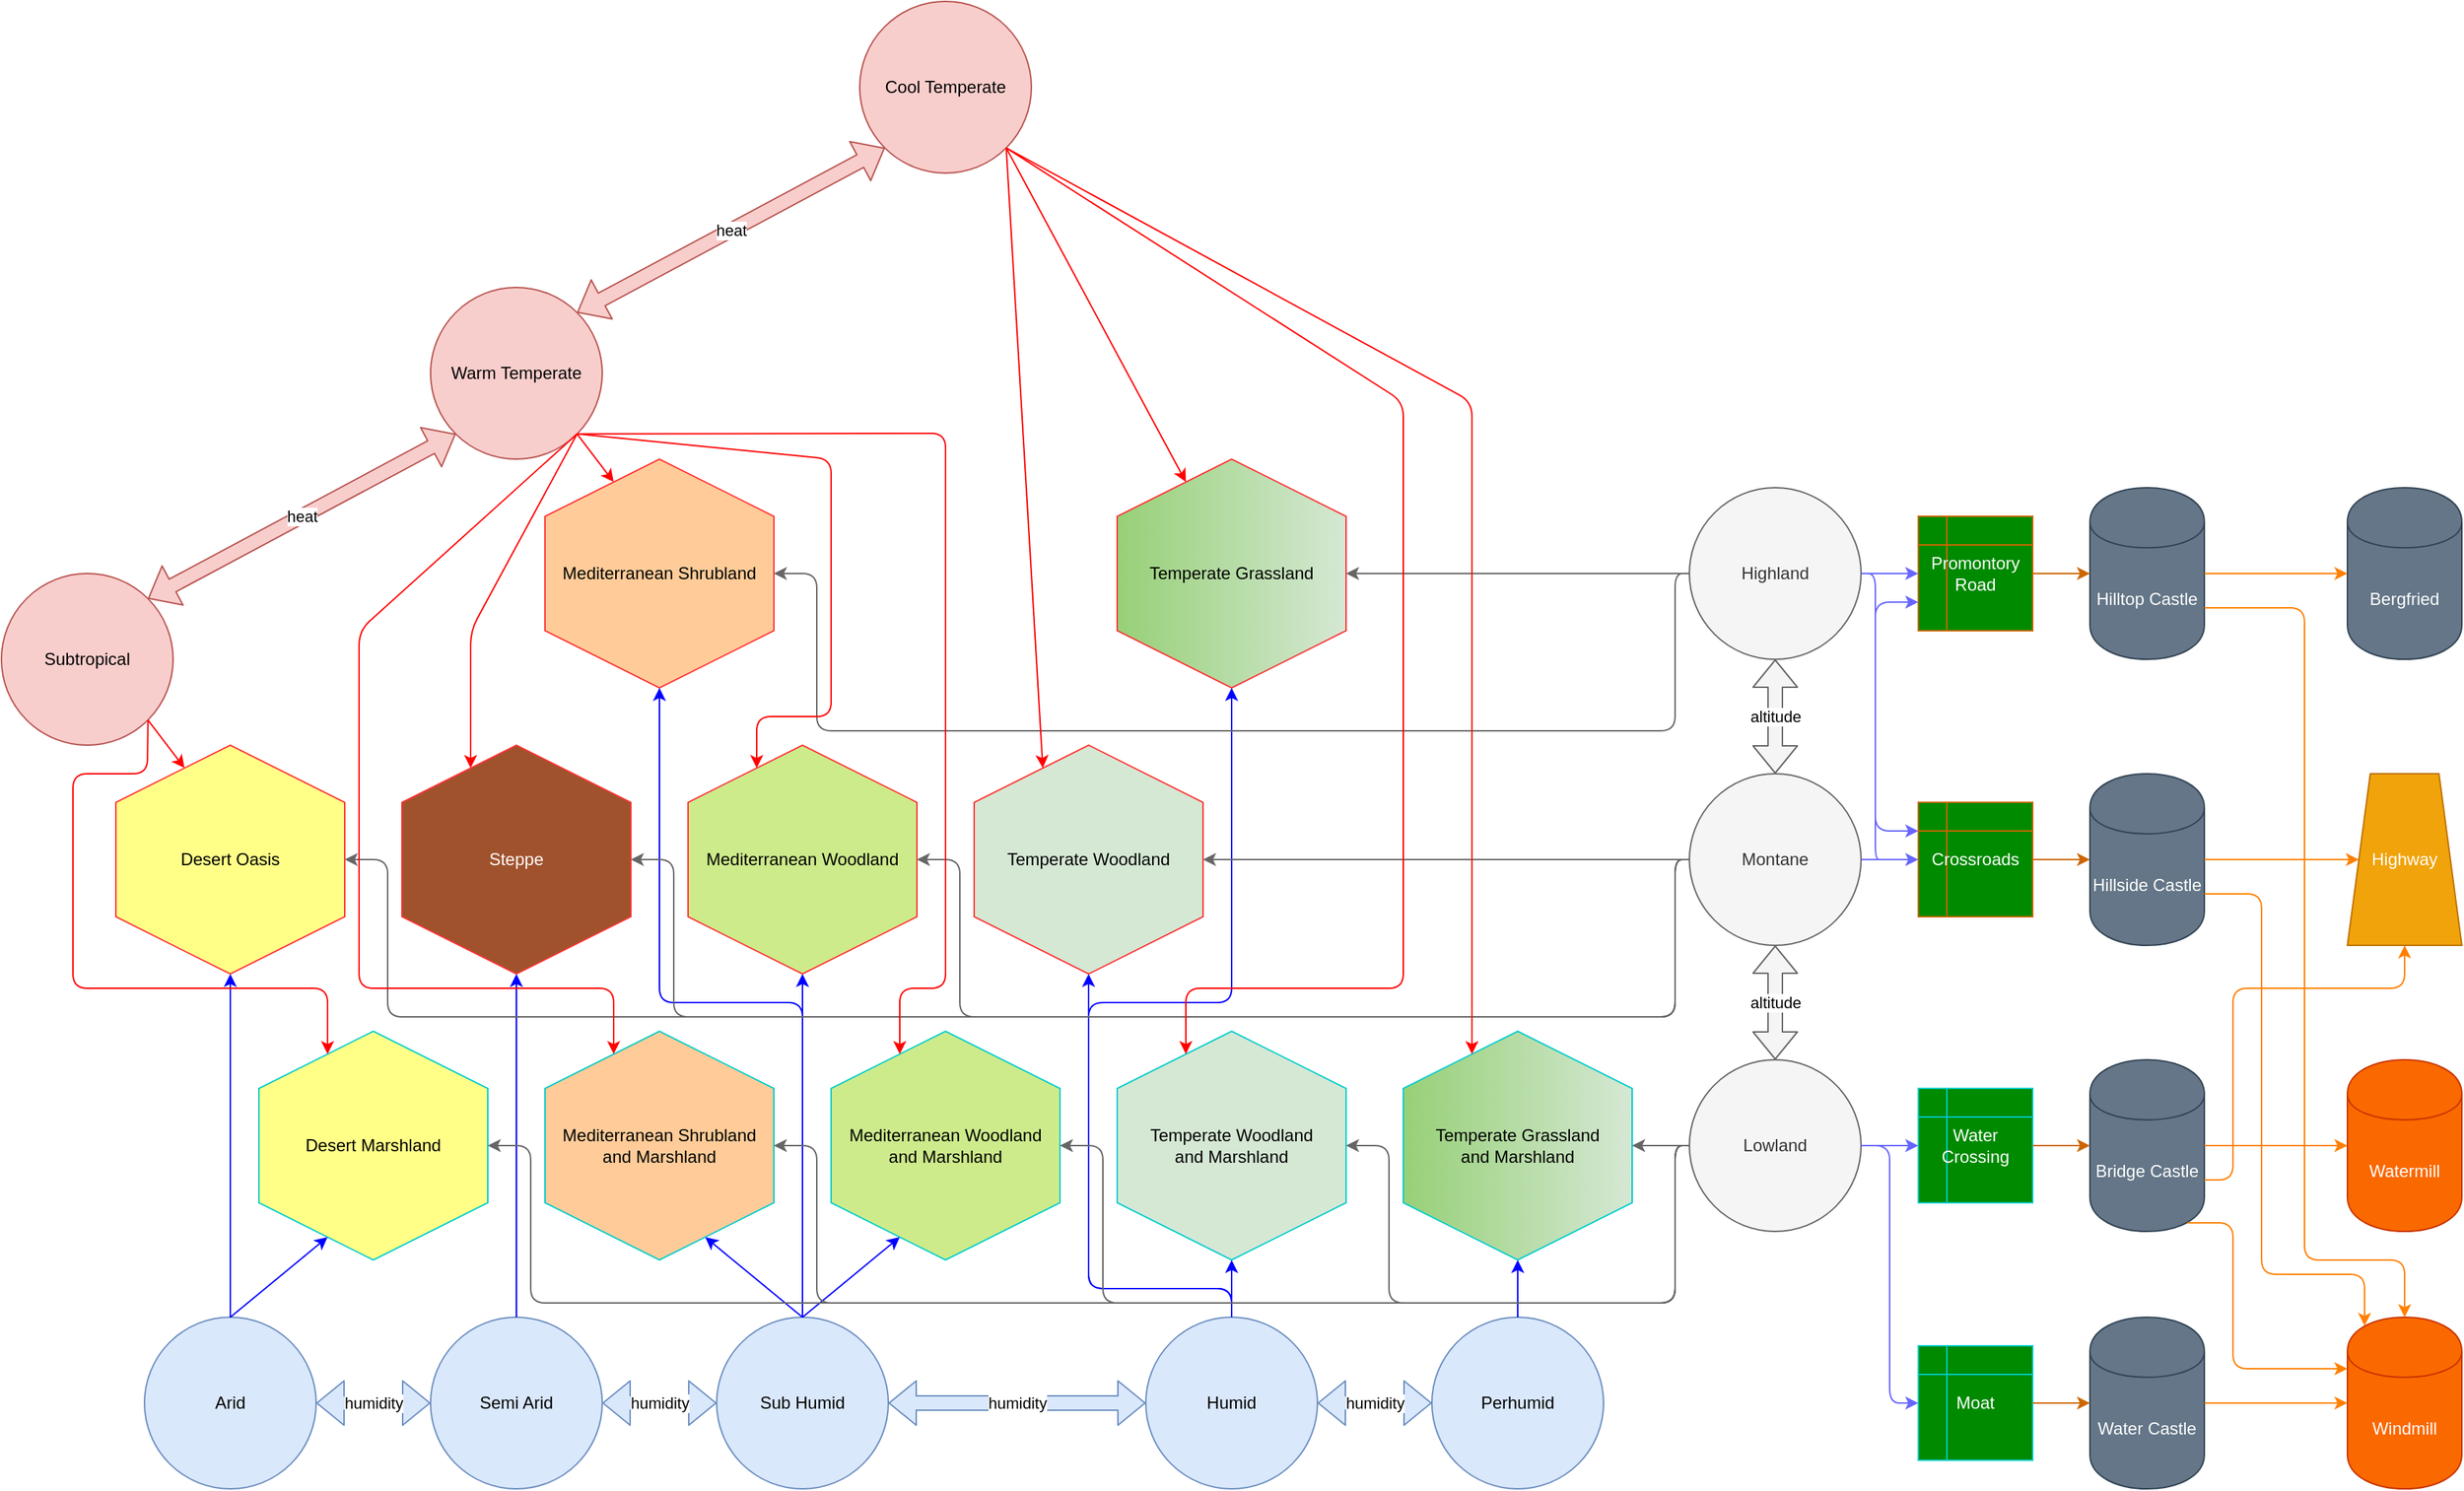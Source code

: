 <mxfile version="12.4.2" type="device" pages="1"><diagram id="oUC5sVRlhHt67cUjNg0d" name="Page-1"><mxGraphModel dx="1422" dy="2015" grid="1" gridSize="10" guides="1" tooltips="1" connect="1" arrows="1" fold="1" page="1" pageScale="1" pageWidth="827" pageHeight="1169" math="0" shadow="0"><root><mxCell id="0"/><mxCell id="1" parent="0"/><mxCell id="2W-5pUg-Yu1-wBNo5oBr-2" value="Mediterranean Shrubland" style="shape=hexagon;perimeter=hexagonPerimeter2;whiteSpace=wrap;html=1;direction=south;fillColor=#ffcc99;strokeColor=#FF3333;" vertex="1" parent="1"><mxGeometry x="440" y="160" width="160" height="160" as="geometry"/></mxCell><mxCell id="2W-5pUg-Yu1-wBNo5oBr-4" value="Temperate Grassland" style="shape=hexagon;perimeter=hexagonPerimeter2;whiteSpace=wrap;html=1;direction=south;gradientColor=#97d077;fillColor=#d5e8d4;strokeColor=#FF3333;" vertex="1" parent="1"><mxGeometry x="840" y="160" width="160" height="160" as="geometry"/></mxCell><mxCell id="2W-5pUg-Yu1-wBNo5oBr-6" value="Desert Oasis" style="shape=hexagon;perimeter=hexagonPerimeter2;whiteSpace=wrap;html=1;direction=south;fillColor=#ffff88;strokeColor=#FF3333;" vertex="1" parent="1"><mxGeometry x="140" y="360" width="160" height="160" as="geometry"/></mxCell><mxCell id="2W-5pUg-Yu1-wBNo5oBr-7" value="Steppe" style="shape=hexagon;perimeter=hexagonPerimeter2;whiteSpace=wrap;html=1;direction=south;fillColor=#a0522d;strokeColor=#FF3333;fontColor=#ffffff;" vertex="1" parent="1"><mxGeometry x="340" y="360" width="160" height="160" as="geometry"/></mxCell><mxCell id="2W-5pUg-Yu1-wBNo5oBr-8" value="Mediterranean Woodland" style="shape=hexagon;perimeter=hexagonPerimeter2;whiteSpace=wrap;html=1;direction=south;fillColor=#cdeb8b;strokeColor=#FF3333;" vertex="1" parent="1"><mxGeometry x="540" y="360" width="160" height="160" as="geometry"/></mxCell><mxCell id="2W-5pUg-Yu1-wBNo5oBr-10" value="Temperate Woodland" style="shape=hexagon;perimeter=hexagonPerimeter2;whiteSpace=wrap;html=1;direction=south;fillColor=#d5e8d4;strokeColor=#FF3333;" vertex="1" parent="1"><mxGeometry x="740" y="360" width="160" height="160" as="geometry"/></mxCell><mxCell id="2W-5pUg-Yu1-wBNo5oBr-13" value="Desert Marshland" style="shape=hexagon;perimeter=hexagonPerimeter2;whiteSpace=wrap;html=1;direction=south;fillColor=#ffff88;strokeColor=#00CCCC;" vertex="1" parent="1"><mxGeometry x="240" y="560" width="160" height="160" as="geometry"/></mxCell><mxCell id="2W-5pUg-Yu1-wBNo5oBr-15" value="Mediterranean Shrubland&lt;br&gt;and Marshland" style="shape=hexagon;perimeter=hexagonPerimeter2;whiteSpace=wrap;html=1;direction=south;fillColor=#ffcc99;strokeColor=#00CCCC;" vertex="1" parent="1"><mxGeometry x="440" y="560" width="160" height="160" as="geometry"/></mxCell><mxCell id="2W-5pUg-Yu1-wBNo5oBr-16" value="Temperate Grassland&lt;br&gt;and Marshland" style="shape=hexagon;perimeter=hexagonPerimeter2;whiteSpace=wrap;html=1;direction=south;fillColor=#d5e8d4;strokeColor=#00CCCC;gradientColor=#97d077;" vertex="1" parent="1"><mxGeometry x="1040" y="560" width="160" height="160" as="geometry"/></mxCell><mxCell id="2W-5pUg-Yu1-wBNo5oBr-23" value="Mediterranean Woodland&lt;br&gt;and Marshland" style="shape=hexagon;perimeter=hexagonPerimeter2;whiteSpace=wrap;html=1;direction=south;fillColor=#cdeb8b;strokeColor=#00CCCC;" vertex="1" parent="1"><mxGeometry x="640" y="560" width="160" height="160" as="geometry"/></mxCell><mxCell id="2W-5pUg-Yu1-wBNo5oBr-28" value="Temperate Woodland&lt;br&gt;and Marshland" style="shape=hexagon;perimeter=hexagonPerimeter2;whiteSpace=wrap;html=1;direction=south;fillColor=#d5e8d4;strokeColor=#00CCCC;" vertex="1" parent="1"><mxGeometry x="840" y="560" width="160" height="160" as="geometry"/></mxCell><mxCell id="2W-5pUg-Yu1-wBNo5oBr-34" value="Arid" style="ellipse;whiteSpace=wrap;html=1;aspect=fixed;strokeColor=#6c8ebf;fillColor=#dae8fc;" vertex="1" parent="1"><mxGeometry x="160" y="760" width="120" height="120" as="geometry"/></mxCell><mxCell id="2W-5pUg-Yu1-wBNo5oBr-37" value="humidity" style="shape=flexArrow;endArrow=classic;startArrow=classic;html=1;fillColor=#dae8fc;strokeColor=#6c8ebf;entryX=0;entryY=0.5;entryDx=0;entryDy=0;exitX=1;exitY=0.5;exitDx=0;exitDy=0;" edge="1" parent="1" source="2W-5pUg-Yu1-wBNo5oBr-34" target="2W-5pUg-Yu1-wBNo5oBr-44"><mxGeometry width="50" height="50" relative="1" as="geometry"><mxPoint x="200" y="820" as="sourcePoint"/><mxPoint x="340" y="820" as="targetPoint"/></mxGeometry></mxCell><mxCell id="2W-5pUg-Yu1-wBNo5oBr-39" value="Humid" style="ellipse;whiteSpace=wrap;html=1;aspect=fixed;strokeColor=#6c8ebf;fillColor=#dae8fc;" vertex="1" parent="1"><mxGeometry x="860" y="760" width="120" height="120" as="geometry"/></mxCell><mxCell id="2W-5pUg-Yu1-wBNo5oBr-43" value="Sub Humid" style="ellipse;whiteSpace=wrap;html=1;aspect=fixed;strokeColor=#6c8ebf;fillColor=#dae8fc;" vertex="1" parent="1"><mxGeometry x="560" y="760" width="120" height="120" as="geometry"/></mxCell><mxCell id="2W-5pUg-Yu1-wBNo5oBr-44" value="Semi Arid" style="ellipse;whiteSpace=wrap;html=1;aspect=fixed;strokeColor=#6c8ebf;fillColor=#dae8fc;" vertex="1" parent="1"><mxGeometry x="360" y="760" width="120" height="120" as="geometry"/></mxCell><mxCell id="2W-5pUg-Yu1-wBNo5oBr-45" value="humidity" style="shape=flexArrow;endArrow=classic;startArrow=classic;html=1;fillColor=#dae8fc;strokeColor=#6c8ebf;entryX=0;entryY=0.5;entryDx=0;entryDy=0;exitX=1;exitY=0.5;exitDx=0;exitDy=0;" edge="1" parent="1" source="2W-5pUg-Yu1-wBNo5oBr-44" target="2W-5pUg-Yu1-wBNo5oBr-43"><mxGeometry width="50" height="50" relative="1" as="geometry"><mxPoint x="590" y="950" as="sourcePoint"/><mxPoint x="730" y="950" as="targetPoint"/></mxGeometry></mxCell><mxCell id="2W-5pUg-Yu1-wBNo5oBr-46" value="humidity" style="shape=flexArrow;endArrow=classic;startArrow=classic;html=1;fillColor=#dae8fc;strokeColor=#6c8ebf;exitX=1;exitY=0.5;exitDx=0;exitDy=0;entryX=0;entryY=0.5;entryDx=0;entryDy=0;" edge="1" parent="1" source="2W-5pUg-Yu1-wBNo5oBr-43" target="2W-5pUg-Yu1-wBNo5oBr-39"><mxGeometry width="50" height="50" relative="1" as="geometry"><mxPoint x="920" y="970" as="sourcePoint"/><mxPoint x="1060" y="970" as="targetPoint"/></mxGeometry></mxCell><mxCell id="2W-5pUg-Yu1-wBNo5oBr-47" value="humidity" style="shape=flexArrow;endArrow=classic;startArrow=classic;html=1;fillColor=#dae8fc;strokeColor=#6c8ebf;entryX=0;entryY=0.5;entryDx=0;entryDy=0;" edge="1" parent="1" source="2W-5pUg-Yu1-wBNo5oBr-39" target="2W-5pUg-Yu1-wBNo5oBr-48"><mxGeometry width="50" height="50" relative="1" as="geometry"><mxPoint x="730" y="970" as="sourcePoint"/><mxPoint x="870" y="970" as="targetPoint"/></mxGeometry></mxCell><mxCell id="2W-5pUg-Yu1-wBNo5oBr-48" value="Perhumid" style="ellipse;whiteSpace=wrap;html=1;aspect=fixed;strokeColor=#6c8ebf;fillColor=#dae8fc;" vertex="1" parent="1"><mxGeometry x="1060" y="760" width="120" height="120" as="geometry"/></mxCell><mxCell id="2W-5pUg-Yu1-wBNo5oBr-49" value="heat" style="shape=flexArrow;endArrow=classic;startArrow=classic;html=1;fillColor=#f8cecc;strokeColor=#b85450;entryX=0;entryY=1;entryDx=0;entryDy=0;exitX=1;exitY=0;exitDx=0;exitDy=0;" edge="1" parent="1" source="2W-5pUg-Yu1-wBNo5oBr-50" target="2W-5pUg-Yu1-wBNo5oBr-56"><mxGeometry width="50" height="50" relative="1" as="geometry"><mxPoint x="-120" y="170" as="sourcePoint"/><mxPoint x="40" as="targetPoint"/></mxGeometry></mxCell><mxCell id="2W-5pUg-Yu1-wBNo5oBr-50" value="Subtropical" style="ellipse;whiteSpace=wrap;html=1;aspect=fixed;strokeColor=#b85450;fillColor=#f8cecc;" vertex="1" parent="1"><mxGeometry x="60" y="240" width="120" height="120" as="geometry"/></mxCell><mxCell id="2W-5pUg-Yu1-wBNo5oBr-51" value="Lowland" style="ellipse;whiteSpace=wrap;html=1;aspect=fixed;strokeColor=#666666;fillColor=#f5f5f5;fontColor=#333333;" vertex="1" parent="1"><mxGeometry x="1240" y="580" width="120" height="120" as="geometry"/></mxCell><mxCell id="2W-5pUg-Yu1-wBNo5oBr-52" value="Montane" style="ellipse;whiteSpace=wrap;html=1;aspect=fixed;strokeColor=#666666;fillColor=#f5f5f5;fontColor=#333333;" vertex="1" parent="1"><mxGeometry x="1240" y="380" width="120" height="120" as="geometry"/></mxCell><mxCell id="2W-5pUg-Yu1-wBNo5oBr-53" value="altitude" style="shape=flexArrow;endArrow=classic;startArrow=classic;html=1;exitX=0.5;exitY=0;exitDx=0;exitDy=0;fillColor=#f5f5f5;strokeColor=#666666;entryX=0.5;entryY=1;entryDx=0;entryDy=0;" edge="1" source="2W-5pUg-Yu1-wBNo5oBr-51" target="2W-5pUg-Yu1-wBNo5oBr-52" parent="1"><mxGeometry width="50" height="50" relative="1" as="geometry"><mxPoint x="-221" y="940" as="sourcePoint"/><mxPoint x="1199" y="550" as="targetPoint"/></mxGeometry></mxCell><mxCell id="2W-5pUg-Yu1-wBNo5oBr-54" value="altitude" style="shape=flexArrow;endArrow=classic;startArrow=classic;html=1;exitX=0.5;exitY=0;exitDx=0;exitDy=0;fillColor=#f5f5f5;strokeColor=#666666;entryX=0.5;entryY=1;entryDx=0;entryDy=0;" edge="1" source="2W-5pUg-Yu1-wBNo5oBr-52" target="2W-5pUg-Yu1-wBNo5oBr-55" parent="1"><mxGeometry width="50" height="50" relative="1" as="geometry"><mxPoint x="980" y="320" as="sourcePoint"/><mxPoint x="980" y="260" as="targetPoint"/></mxGeometry></mxCell><mxCell id="2W-5pUg-Yu1-wBNo5oBr-55" value="Highland" style="ellipse;whiteSpace=wrap;html=1;aspect=fixed;strokeColor=#666666;fillColor=#f5f5f5;fontColor=#333333;" vertex="1" parent="1"><mxGeometry x="1240" y="180" width="120" height="120" as="geometry"/></mxCell><mxCell id="2W-5pUg-Yu1-wBNo5oBr-56" value="Warm Temperate" style="ellipse;whiteSpace=wrap;html=1;aspect=fixed;strokeColor=#b85450;fillColor=#f8cecc;" vertex="1" parent="1"><mxGeometry x="360" y="40" width="120" height="120" as="geometry"/></mxCell><mxCell id="2W-5pUg-Yu1-wBNo5oBr-57" value="Cool Temperate" style="ellipse;whiteSpace=wrap;html=1;aspect=fixed;strokeColor=#b85450;fillColor=#f8cecc;" vertex="1" parent="1"><mxGeometry x="660" y="-160" width="120" height="120" as="geometry"/></mxCell><mxCell id="2W-5pUg-Yu1-wBNo5oBr-58" value="heat" style="shape=flexArrow;endArrow=classic;startArrow=classic;html=1;fillColor=#f8cecc;strokeColor=#b85450;entryX=0;entryY=1;entryDx=0;entryDy=0;exitX=1;exitY=0;exitDx=0;exitDy=0;" edge="1" parent="1" source="2W-5pUg-Yu1-wBNo5oBr-56" target="2W-5pUg-Yu1-wBNo5oBr-57"><mxGeometry width="50" height="50" relative="1" as="geometry"><mxPoint x="260" y="-100" as="sourcePoint"/><mxPoint x="475.147" y="-215.147" as="targetPoint"/></mxGeometry></mxCell><mxCell id="2W-5pUg-Yu1-wBNo5oBr-59" value="" style="endArrow=classic;html=1;entryX=1;entryY=0.75;entryDx=0;entryDy=0;exitX=0.5;exitY=0;exitDx=0;exitDy=0;strokeColor=#0000FF;" edge="1" parent="1" source="2W-5pUg-Yu1-wBNo5oBr-34" target="2W-5pUg-Yu1-wBNo5oBr-13"><mxGeometry width="50" height="50" relative="1" as="geometry"><mxPoint x="60" y="950" as="sourcePoint"/><mxPoint x="110" y="900" as="targetPoint"/></mxGeometry></mxCell><mxCell id="2W-5pUg-Yu1-wBNo5oBr-60" value="" style="endArrow=classic;html=1;entryX=1;entryY=0.5;entryDx=0;entryDy=0;exitX=0.5;exitY=0;exitDx=0;exitDy=0;strokeColor=#0000FF;" edge="1" parent="1" source="2W-5pUg-Yu1-wBNo5oBr-34" target="2W-5pUg-Yu1-wBNo5oBr-6"><mxGeometry width="50" height="50" relative="1" as="geometry"><mxPoint x="60" y="950" as="sourcePoint"/><mxPoint x="110" y="900" as="targetPoint"/></mxGeometry></mxCell><mxCell id="2W-5pUg-Yu1-wBNo5oBr-61" value="" style="endArrow=classic;html=1;entryX=1;entryY=0.5;entryDx=0;entryDy=0;exitX=0.5;exitY=0;exitDx=0;exitDy=0;strokeColor=#0000FF;" edge="1" parent="1" source="2W-5pUg-Yu1-wBNo5oBr-44" target="2W-5pUg-Yu1-wBNo5oBr-7"><mxGeometry width="50" height="50" relative="1" as="geometry"><mxPoint x="60" y="950" as="sourcePoint"/><mxPoint x="110" y="900" as="targetPoint"/></mxGeometry></mxCell><mxCell id="2W-5pUg-Yu1-wBNo5oBr-62" value="" style="endArrow=classic;html=1;entryX=1;entryY=0.5;entryDx=0;entryDy=0;exitX=0.5;exitY=0;exitDx=0;exitDy=0;strokeColor=#0000FF;" edge="1" parent="1" source="2W-5pUg-Yu1-wBNo5oBr-43" target="2W-5pUg-Yu1-wBNo5oBr-8"><mxGeometry width="50" height="50" relative="1" as="geometry"><mxPoint x="60" y="950" as="sourcePoint"/><mxPoint x="110" y="900" as="targetPoint"/></mxGeometry></mxCell><mxCell id="2W-5pUg-Yu1-wBNo5oBr-63" value="" style="endArrow=classic;html=1;entryX=1;entryY=0.25;entryDx=0;entryDy=0;exitX=0.5;exitY=0;exitDx=0;exitDy=0;strokeColor=#0000FF;" edge="1" parent="1" source="2W-5pUg-Yu1-wBNo5oBr-43" target="2W-5pUg-Yu1-wBNo5oBr-15"><mxGeometry width="50" height="50" relative="1" as="geometry"><mxPoint x="60" y="950" as="sourcePoint"/><mxPoint x="110" y="900" as="targetPoint"/></mxGeometry></mxCell><mxCell id="2W-5pUg-Yu1-wBNo5oBr-64" value="" style="endArrow=classic;html=1;entryX=1;entryY=0.75;entryDx=0;entryDy=0;exitX=0.5;exitY=0;exitDx=0;exitDy=0;strokeColor=#0000FF;" edge="1" parent="1" source="2W-5pUg-Yu1-wBNo5oBr-43" target="2W-5pUg-Yu1-wBNo5oBr-23"><mxGeometry width="50" height="50" relative="1" as="geometry"><mxPoint x="60" y="950" as="sourcePoint"/><mxPoint x="110" y="900" as="targetPoint"/></mxGeometry></mxCell><mxCell id="2W-5pUg-Yu1-wBNo5oBr-65" value="" style="endArrow=classic;html=1;exitX=0.5;exitY=0;exitDx=0;exitDy=0;entryX=1;entryY=0.5;entryDx=0;entryDy=0;strokeColor=#0000FF;" edge="1" parent="1" source="2W-5pUg-Yu1-wBNo5oBr-43" target="2W-5pUg-Yu1-wBNo5oBr-2"><mxGeometry width="50" height="50" relative="1" as="geometry"><mxPoint x="60" y="950" as="sourcePoint"/><mxPoint x="110" y="900" as="targetPoint"/><Array as="points"><mxPoint x="620" y="540"/><mxPoint x="520" y="540"/></Array></mxGeometry></mxCell><mxCell id="2W-5pUg-Yu1-wBNo5oBr-66" value="" style="endArrow=classic;html=1;exitX=0.5;exitY=0;exitDx=0;exitDy=0;entryX=1;entryY=0.5;entryDx=0;entryDy=0;strokeColor=#0000FF;" edge="1" parent="1" source="2W-5pUg-Yu1-wBNo5oBr-39" target="2W-5pUg-Yu1-wBNo5oBr-28"><mxGeometry width="50" height="50" relative="1" as="geometry"><mxPoint x="60" y="950" as="sourcePoint"/><mxPoint x="110" y="900" as="targetPoint"/></mxGeometry></mxCell><mxCell id="2W-5pUg-Yu1-wBNo5oBr-67" value="" style="endArrow=classic;html=1;exitX=0.5;exitY=0;exitDx=0;exitDy=0;entryX=1;entryY=0.5;entryDx=0;entryDy=0;strokeColor=#0000FF;" edge="1" parent="1" source="2W-5pUg-Yu1-wBNo5oBr-39" target="2W-5pUg-Yu1-wBNo5oBr-10"><mxGeometry width="50" height="50" relative="1" as="geometry"><mxPoint x="60" y="950" as="sourcePoint"/><mxPoint x="110" y="900" as="targetPoint"/><Array as="points"><mxPoint x="920" y="740"/><mxPoint x="820" y="740"/></Array></mxGeometry></mxCell><mxCell id="2W-5pUg-Yu1-wBNo5oBr-68" value="" style="endArrow=classic;html=1;exitX=0.5;exitY=0;exitDx=0;exitDy=0;entryX=1;entryY=0.5;entryDx=0;entryDy=0;strokeColor=#0000FF;" edge="1" parent="1" source="2W-5pUg-Yu1-wBNo5oBr-39" target="2W-5pUg-Yu1-wBNo5oBr-4"><mxGeometry width="50" height="50" relative="1" as="geometry"><mxPoint x="240" y="950" as="sourcePoint"/><mxPoint x="290" y="900" as="targetPoint"/><Array as="points"><mxPoint x="920" y="740"/><mxPoint x="820" y="740"/><mxPoint x="820" y="540"/><mxPoint x="920" y="540"/></Array></mxGeometry></mxCell><mxCell id="2W-5pUg-Yu1-wBNo5oBr-69" value="" style="endArrow=classic;html=1;entryX=1;entryY=0.5;entryDx=0;entryDy=0;exitX=0.5;exitY=0;exitDx=0;exitDy=0;strokeColor=#0000FF;" edge="1" parent="1" source="2W-5pUg-Yu1-wBNo5oBr-48" target="2W-5pUg-Yu1-wBNo5oBr-16"><mxGeometry width="50" height="50" relative="1" as="geometry"><mxPoint x="850" y="950" as="sourcePoint"/><mxPoint x="900" y="900" as="targetPoint"/></mxGeometry></mxCell><mxCell id="2W-5pUg-Yu1-wBNo5oBr-70" value="" style="endArrow=classic;html=1;strokeColor=#666666;exitX=0;exitY=0.5;exitDx=0;exitDy=0;entryX=0.5;entryY=0;entryDx=0;entryDy=0;" edge="1" parent="1" source="2W-5pUg-Yu1-wBNo5oBr-51" target="2W-5pUg-Yu1-wBNo5oBr-28"><mxGeometry width="50" height="50" relative="1" as="geometry"><mxPoint x="720" y="960" as="sourcePoint"/><mxPoint x="300" y="900" as="targetPoint"/><Array as="points"><mxPoint x="1230" y="640"/><mxPoint x="1230" y="750"/><mxPoint x="1030" y="750"/><mxPoint x="1030" y="640"/></Array></mxGeometry></mxCell><mxCell id="2W-5pUg-Yu1-wBNo5oBr-71" value="" style="endArrow=classic;html=1;strokeColor=#666666;exitX=0;exitY=0.5;exitDx=0;exitDy=0;entryX=0.5;entryY=0;entryDx=0;entryDy=0;" edge="1" parent="1" source="2W-5pUg-Yu1-wBNo5oBr-51" target="2W-5pUg-Yu1-wBNo5oBr-16"><mxGeometry width="50" height="50" relative="1" as="geometry"><mxPoint x="850" y="1000" as="sourcePoint"/><mxPoint x="430" y="940" as="targetPoint"/></mxGeometry></mxCell><mxCell id="2W-5pUg-Yu1-wBNo5oBr-72" value="" style="endArrow=classic;html=1;strokeColor=#666666;exitX=0;exitY=0.5;exitDx=0;exitDy=0;entryX=0.5;entryY=0;entryDx=0;entryDy=0;" edge="1" parent="1" source="2W-5pUg-Yu1-wBNo5oBr-51" target="2W-5pUg-Yu1-wBNo5oBr-23"><mxGeometry width="50" height="50" relative="1" as="geometry"><mxPoint x="980" y="940" as="sourcePoint"/><mxPoint x="560" y="880" as="targetPoint"/><Array as="points"><mxPoint x="1230" y="640"/><mxPoint x="1230" y="750"/><mxPoint x="830" y="750"/><mxPoint x="830" y="640"/></Array></mxGeometry></mxCell><mxCell id="2W-5pUg-Yu1-wBNo5oBr-73" value="" style="endArrow=classic;html=1;strokeColor=#666666;exitX=0;exitY=0.5;exitDx=0;exitDy=0;entryX=0.5;entryY=0;entryDx=0;entryDy=0;" edge="1" parent="1" source="2W-5pUg-Yu1-wBNo5oBr-51" target="2W-5pUg-Yu1-wBNo5oBr-15"><mxGeometry width="50" height="50" relative="1" as="geometry"><mxPoint x="1030" y="970" as="sourcePoint"/><mxPoint x="610" y="910" as="targetPoint"/><Array as="points"><mxPoint x="1230" y="640"/><mxPoint x="1230" y="750"/><mxPoint x="630" y="750"/><mxPoint x="630" y="640"/></Array></mxGeometry></mxCell><mxCell id="2W-5pUg-Yu1-wBNo5oBr-74" value="" style="endArrow=classic;html=1;strokeColor=#666666;exitX=0;exitY=0.5;exitDx=0;exitDy=0;entryX=0.5;entryY=0;entryDx=0;entryDy=0;" edge="1" parent="1" source="2W-5pUg-Yu1-wBNo5oBr-51" target="2W-5pUg-Yu1-wBNo5oBr-13"><mxGeometry width="50" height="50" relative="1" as="geometry"><mxPoint x="1020" y="990" as="sourcePoint"/><mxPoint x="600" y="930" as="targetPoint"/><Array as="points"><mxPoint x="1230" y="640"/><mxPoint x="1230" y="750"/><mxPoint x="430" y="750"/><mxPoint x="430" y="640"/></Array></mxGeometry></mxCell><mxCell id="2W-5pUg-Yu1-wBNo5oBr-75" value="" style="endArrow=classic;html=1;strokeColor=#666666;exitX=0;exitY=0.5;exitDx=0;exitDy=0;entryX=0.5;entryY=0;entryDx=0;entryDy=0;" edge="1" parent="1" source="2W-5pUg-Yu1-wBNo5oBr-52" target="2W-5pUg-Yu1-wBNo5oBr-10"><mxGeometry width="50" height="50" relative="1" as="geometry"><mxPoint x="1070" y="380" as="sourcePoint"/><mxPoint x="650" y="320" as="targetPoint"/></mxGeometry></mxCell><mxCell id="2W-5pUg-Yu1-wBNo5oBr-76" value="" style="endArrow=classic;html=1;strokeColor=#666666;exitX=0;exitY=0.5;exitDx=0;exitDy=0;entryX=0.5;entryY=0;entryDx=0;entryDy=0;" edge="1" parent="1" source="2W-5pUg-Yu1-wBNo5oBr-55" target="2W-5pUg-Yu1-wBNo5oBr-4"><mxGeometry width="50" height="50" relative="1" as="geometry"><mxPoint x="1090" y="380" as="sourcePoint"/><mxPoint x="670" y="320" as="targetPoint"/></mxGeometry></mxCell><mxCell id="2W-5pUg-Yu1-wBNo5oBr-77" value="" style="endArrow=classic;html=1;strokeColor=#666666;exitX=0;exitY=0.5;exitDx=0;exitDy=0;entryX=0.5;entryY=0;entryDx=0;entryDy=0;" edge="1" parent="1" source="2W-5pUg-Yu1-wBNo5oBr-55" target="2W-5pUg-Yu1-wBNo5oBr-2"><mxGeometry width="50" height="50" relative="1" as="geometry"><mxPoint x="1060" y="360" as="sourcePoint"/><mxPoint x="640" y="300" as="targetPoint"/><Array as="points"><mxPoint x="1230" y="240"/><mxPoint x="1230" y="350"/><mxPoint x="630" y="350"/><mxPoint x="630" y="240"/></Array></mxGeometry></mxCell><mxCell id="2W-5pUg-Yu1-wBNo5oBr-78" value="" style="endArrow=classic;html=1;strokeColor=#666666;exitX=0;exitY=0.5;exitDx=0;exitDy=0;entryX=0.5;entryY=0;entryDx=0;entryDy=0;" edge="1" parent="1" source="2W-5pUg-Yu1-wBNo5oBr-52" target="2W-5pUg-Yu1-wBNo5oBr-8"><mxGeometry width="50" height="50" relative="1" as="geometry"><mxPoint x="1140" y="490" as="sourcePoint"/><mxPoint x="720" y="430" as="targetPoint"/><Array as="points"><mxPoint x="1230" y="440"/><mxPoint x="1230" y="550"/><mxPoint x="730" y="550"/><mxPoint x="730" y="440"/></Array></mxGeometry></mxCell><mxCell id="2W-5pUg-Yu1-wBNo5oBr-79" value="" style="endArrow=classic;html=1;strokeColor=#666666;exitX=0;exitY=0.5;exitDx=0;exitDy=0;entryX=0.5;entryY=0;entryDx=0;entryDy=0;" edge="1" parent="1" source="2W-5pUg-Yu1-wBNo5oBr-52" target="2W-5pUg-Yu1-wBNo5oBr-7"><mxGeometry width="50" height="50" relative="1" as="geometry"><mxPoint x="1030" y="490" as="sourcePoint"/><mxPoint x="610" y="430" as="targetPoint"/><Array as="points"><mxPoint x="1230" y="440"/><mxPoint x="1230" y="550"/><mxPoint x="530" y="550"/><mxPoint x="530" y="440"/></Array></mxGeometry></mxCell><mxCell id="2W-5pUg-Yu1-wBNo5oBr-80" value="" style="endArrow=classic;html=1;strokeColor=#666666;exitX=0;exitY=0.5;exitDx=0;exitDy=0;entryX=0.5;entryY=0;entryDx=0;entryDy=0;" edge="1" parent="1" source="2W-5pUg-Yu1-wBNo5oBr-52" target="2W-5pUg-Yu1-wBNo5oBr-6"><mxGeometry width="50" height="50" relative="1" as="geometry"><mxPoint x="1050" y="480" as="sourcePoint"/><mxPoint x="630" y="420" as="targetPoint"/><Array as="points"><mxPoint x="1230" y="440"/><mxPoint x="1230" y="550"/><mxPoint x="330" y="550"/><mxPoint x="330" y="440"/></Array></mxGeometry></mxCell><mxCell id="2W-5pUg-Yu1-wBNo5oBr-81" value="" style="endArrow=classic;html=1;strokeColor=#FF0000;exitX=1;exitY=1;exitDx=0;exitDy=0;entryX=0;entryY=0.75;entryDx=0;entryDy=0;" edge="1" parent="1" source="2W-5pUg-Yu1-wBNo5oBr-50" target="2W-5pUg-Yu1-wBNo5oBr-6"><mxGeometry width="50" height="50" relative="1" as="geometry"><mxPoint x="60" y="950" as="sourcePoint"/><mxPoint x="110" y="900" as="targetPoint"/></mxGeometry></mxCell><mxCell id="2W-5pUg-Yu1-wBNo5oBr-82" value="" style="endArrow=classic;html=1;strokeColor=#FF0000;exitX=1;exitY=1;exitDx=0;exitDy=0;entryX=0;entryY=0.75;entryDx=0;entryDy=0;" edge="1" parent="1" source="2W-5pUg-Yu1-wBNo5oBr-50" target="2W-5pUg-Yu1-wBNo5oBr-13"><mxGeometry width="50" height="50" relative="1" as="geometry"><mxPoint x="70" y="490" as="sourcePoint"/><mxPoint x="95.574" y="523.574" as="targetPoint"/><Array as="points"><mxPoint x="162" y="380"/><mxPoint x="110" y="380"/><mxPoint x="110" y="530"/><mxPoint x="288" y="530"/></Array></mxGeometry></mxCell><mxCell id="2W-5pUg-Yu1-wBNo5oBr-83" value="" style="endArrow=classic;html=1;strokeColor=#FF0000;exitX=1;exitY=1;exitDx=0;exitDy=0;entryX=0;entryY=0.75;entryDx=0;entryDy=0;" edge="1" parent="1" source="2W-5pUg-Yu1-wBNo5oBr-56" target="2W-5pUg-Yu1-wBNo5oBr-15"><mxGeometry width="50" height="50" relative="1" as="geometry"><mxPoint x="190" y="-70" as="sourcePoint"/><mxPoint x="215.574" y="-36.426" as="targetPoint"/><Array as="points"><mxPoint x="310" y="280"/><mxPoint x="310" y="530"/><mxPoint x="488" y="530"/></Array></mxGeometry></mxCell><mxCell id="2W-5pUg-Yu1-wBNo5oBr-84" value="" style="endArrow=classic;html=1;strokeColor=#FF0000;exitX=1;exitY=1;exitDx=0;exitDy=0;entryX=0;entryY=0.75;entryDx=0;entryDy=0;" edge="1" parent="1" source="2W-5pUg-Yu1-wBNo5oBr-56" target="2W-5pUg-Yu1-wBNo5oBr-7"><mxGeometry width="50" height="50" relative="1" as="geometry"><mxPoint x="320" y="260" as="sourcePoint"/><mxPoint x="345.574" y="293.574" as="targetPoint"/><Array as="points"><mxPoint x="388" y="280"/></Array></mxGeometry></mxCell><mxCell id="2W-5pUg-Yu1-wBNo5oBr-85" value="" style="endArrow=classic;html=1;strokeColor=#FF0000;exitX=1;exitY=1;exitDx=0;exitDy=0;entryX=0;entryY=0.75;entryDx=0;entryDy=0;" edge="1" parent="1" source="2W-5pUg-Yu1-wBNo5oBr-56" target="2W-5pUg-Yu1-wBNo5oBr-2"><mxGeometry width="50" height="50" relative="1" as="geometry"><mxPoint x="650" y="90" as="sourcePoint"/><mxPoint x="675.574" y="123.574" as="targetPoint"/></mxGeometry></mxCell><mxCell id="2W-5pUg-Yu1-wBNo5oBr-86" value="" style="endArrow=classic;html=1;strokeColor=#FF0000;exitX=1;exitY=1;exitDx=0;exitDy=0;entryX=0;entryY=0.75;entryDx=0;entryDy=0;" edge="1" parent="1" source="2W-5pUg-Yu1-wBNo5oBr-56" target="2W-5pUg-Yu1-wBNo5oBr-23"><mxGeometry width="50" height="50" relative="1" as="geometry"><mxPoint x="670" y="140" as="sourcePoint"/><mxPoint x="695.574" y="173.574" as="targetPoint"/><Array as="points"><mxPoint x="720" y="142"/><mxPoint x="720" y="530"/><mxPoint x="688" y="530"/></Array></mxGeometry></mxCell><mxCell id="2W-5pUg-Yu1-wBNo5oBr-87" value="" style="endArrow=classic;html=1;strokeColor=#FF0000;exitX=1;exitY=1;exitDx=0;exitDy=0;entryX=0;entryY=0.75;entryDx=0;entryDy=0;" edge="1" parent="1" source="2W-5pUg-Yu1-wBNo5oBr-56" target="2W-5pUg-Yu1-wBNo5oBr-8"><mxGeometry width="50" height="50" relative="1" as="geometry"><mxPoint x="770" y="80" as="sourcePoint"/><mxPoint x="795.574" y="113.574" as="targetPoint"/><Array as="points"><mxPoint x="640" y="160"/><mxPoint x="640" y="340"/><mxPoint x="588" y="340"/></Array></mxGeometry></mxCell><mxCell id="2W-5pUg-Yu1-wBNo5oBr-88" value="" style="endArrow=classic;html=1;strokeColor=#FF0000;exitX=1;exitY=1;exitDx=0;exitDy=0;entryX=0;entryY=0.75;entryDx=0;entryDy=0;" edge="1" parent="1" source="2W-5pUg-Yu1-wBNo5oBr-57" target="2W-5pUg-Yu1-wBNo5oBr-4"><mxGeometry width="50" height="50" relative="1" as="geometry"><mxPoint x="960" y="-10" as="sourcePoint"/><mxPoint x="985.574" y="23.574" as="targetPoint"/></mxGeometry></mxCell><mxCell id="2W-5pUg-Yu1-wBNo5oBr-89" value="" style="endArrow=classic;html=1;strokeColor=#FF0000;exitX=1;exitY=1;exitDx=0;exitDy=0;entryX=0;entryY=0.75;entryDx=0;entryDy=0;" edge="1" parent="1" source="2W-5pUg-Yu1-wBNo5oBr-57" target="2W-5pUg-Yu1-wBNo5oBr-10"><mxGeometry width="50" height="50" relative="1" as="geometry"><mxPoint x="910" y="-40" as="sourcePoint"/><mxPoint x="935.574" y="-6.426" as="targetPoint"/></mxGeometry></mxCell><mxCell id="2W-5pUg-Yu1-wBNo5oBr-90" value="" style="endArrow=classic;html=1;strokeColor=#FF0000;exitX=1;exitY=1;exitDx=0;exitDy=0;entryX=0;entryY=0.75;entryDx=0;entryDy=0;" edge="1" parent="1" source="2W-5pUg-Yu1-wBNo5oBr-57" target="2W-5pUg-Yu1-wBNo5oBr-16"><mxGeometry width="50" height="50" relative="1" as="geometry"><mxPoint x="1020" y="30" as="sourcePoint"/><mxPoint x="1045.574" y="63.574" as="targetPoint"/><Array as="points"><mxPoint x="1088" y="120"/></Array></mxGeometry></mxCell><mxCell id="2W-5pUg-Yu1-wBNo5oBr-91" value="" style="endArrow=classic;html=1;strokeColor=#FF0000;exitX=1;exitY=1;exitDx=0;exitDy=0;entryX=0;entryY=0.75;entryDx=0;entryDy=0;" edge="1" parent="1" source="2W-5pUg-Yu1-wBNo5oBr-57" target="2W-5pUg-Yu1-wBNo5oBr-28"><mxGeometry width="50" height="50" relative="1" as="geometry"><mxPoint x="1150" y="20" as="sourcePoint"/><mxPoint x="1175.574" y="53.574" as="targetPoint"/><Array as="points"><mxPoint x="1040" y="120"/><mxPoint x="1040" y="530"/><mxPoint x="888" y="530"/></Array></mxGeometry></mxCell><mxCell id="2W-5pUg-Yu1-wBNo5oBr-92" value="Water Crossing" style="shape=internalStorage;whiteSpace=wrap;html=1;backgroundOutline=1;strokeColor=#00CCCC;fillColor=#008a00;fontColor=#ffffff;" vertex="1" parent="1"><mxGeometry x="1400" y="600" width="80" height="80" as="geometry"/></mxCell><mxCell id="2W-5pUg-Yu1-wBNo5oBr-93" value="Bridge Castle" style="shape=cylinder;whiteSpace=wrap;html=1;boundedLbl=1;backgroundOutline=1;strokeColor=#314354;fillColor=#647687;fontColor=#ffffff;" vertex="1" parent="1"><mxGeometry x="1520" y="580" width="80" height="120" as="geometry"/></mxCell><mxCell id="2W-5pUg-Yu1-wBNo5oBr-94" value="Hillside Castle" style="shape=cylinder;whiteSpace=wrap;html=1;boundedLbl=1;backgroundOutline=1;strokeColor=#314354;fillColor=#647687;fontColor=#ffffff;" vertex="1" parent="1"><mxGeometry x="1520" y="380" width="80" height="120" as="geometry"/></mxCell><mxCell id="2W-5pUg-Yu1-wBNo5oBr-95" value="Hilltop Castle" style="shape=cylinder;whiteSpace=wrap;html=1;boundedLbl=1;backgroundOutline=1;strokeColor=#314354;fillColor=#647687;fontColor=#ffffff;" vertex="1" parent="1"><mxGeometry x="1520" y="180" width="80" height="120" as="geometry"/></mxCell><mxCell id="2W-5pUg-Yu1-wBNo5oBr-96" value="Water Castle" style="shape=cylinder;whiteSpace=wrap;html=1;boundedLbl=1;backgroundOutline=1;strokeColor=#314354;fillColor=#647687;fontColor=#ffffff;" vertex="1" parent="1"><mxGeometry x="1520" y="760" width="80" height="120" as="geometry"/></mxCell><mxCell id="2W-5pUg-Yu1-wBNo5oBr-97" value="Crossroads" style="shape=internalStorage;whiteSpace=wrap;html=1;backgroundOutline=1;strokeColor=#CC6600;fillColor=#008a00;fontColor=#ffffff;" vertex="1" parent="1"><mxGeometry x="1400" y="400" width="80" height="80" as="geometry"/></mxCell><mxCell id="2W-5pUg-Yu1-wBNo5oBr-101" value="" style="endArrow=classic;html=1;strokeColor=#6666FF;entryX=0;entryY=0.5;entryDx=0;entryDy=0;exitX=1;exitY=0.5;exitDx=0;exitDy=0;" edge="1" parent="1" source="2W-5pUg-Yu1-wBNo5oBr-51" target="2W-5pUg-Yu1-wBNo5oBr-115"><mxGeometry width="50" height="50" relative="1" as="geometry"><mxPoint x="1250" y="890" as="sourcePoint"/><mxPoint x="1400" y="890" as="targetPoint"/><Array as="points"><mxPoint x="1380" y="640"/><mxPoint x="1380" y="820"/></Array></mxGeometry></mxCell><mxCell id="2W-5pUg-Yu1-wBNo5oBr-105" value="" style="endArrow=classic;html=1;strokeColor=#CC6600;entryX=0;entryY=0.5;entryDx=0;entryDy=0;exitX=1;exitY=0.5;exitDx=0;exitDy=0;" edge="1" parent="1" source="2W-5pUg-Yu1-wBNo5oBr-92" target="2W-5pUg-Yu1-wBNo5oBr-93"><mxGeometry width="50" height="50" relative="1" as="geometry"><mxPoint x="1500" y="760" as="sourcePoint"/><mxPoint x="1490" y="730" as="targetPoint"/></mxGeometry></mxCell><mxCell id="2W-5pUg-Yu1-wBNo5oBr-106" value="" style="endArrow=classic;html=1;strokeColor=#CC6600;entryX=0;entryY=0.5;entryDx=0;entryDy=0;exitX=1;exitY=0.5;exitDx=0;exitDy=0;" edge="1" parent="1" source="2W-5pUg-Yu1-wBNo5oBr-97" target="2W-5pUg-Yu1-wBNo5oBr-94"><mxGeometry width="50" height="50" relative="1" as="geometry"><mxPoint x="1340" y="90" as="sourcePoint"/><mxPoint x="1320" y="140" as="targetPoint"/></mxGeometry></mxCell><mxCell id="2W-5pUg-Yu1-wBNo5oBr-113" value="Promontory Road" style="shape=internalStorage;whiteSpace=wrap;html=1;backgroundOutline=1;strokeColor=#CC6600;fillColor=#008a00;fontColor=#ffffff;" vertex="1" parent="1"><mxGeometry x="1400" y="200" width="80" height="80" as="geometry"/></mxCell><mxCell id="2W-5pUg-Yu1-wBNo5oBr-114" value="" style="endArrow=classic;html=1;strokeColor=#CC6600;exitX=1;exitY=0.5;exitDx=0;exitDy=0;entryX=0;entryY=0.5;entryDx=0;entryDy=0;" edge="1" parent="1" source="2W-5pUg-Yu1-wBNo5oBr-113" target="2W-5pUg-Yu1-wBNo5oBr-95"><mxGeometry width="50" height="50" relative="1" as="geometry"><mxPoint x="1300" y="90" as="sourcePoint"/><mxPoint x="1470" y="160" as="targetPoint"/></mxGeometry></mxCell><mxCell id="2W-5pUg-Yu1-wBNo5oBr-115" value="Moat" style="shape=internalStorage;whiteSpace=wrap;html=1;backgroundOutline=1;strokeColor=#00CCCC;fillColor=#008a00;fontColor=#ffffff;" vertex="1" parent="1"><mxGeometry x="1400" y="780" width="80" height="80" as="geometry"/></mxCell><mxCell id="2W-5pUg-Yu1-wBNo5oBr-116" value="" style="endArrow=classic;html=1;strokeColor=#CC6600;entryX=0;entryY=0.5;entryDx=0;entryDy=0;" edge="1" parent="1" source="2W-5pUg-Yu1-wBNo5oBr-115" target="2W-5pUg-Yu1-wBNo5oBr-96"><mxGeometry width="50" height="50" relative="1" as="geometry"><mxPoint x="1670" y="780" as="sourcePoint"/><mxPoint x="1610" y="730" as="targetPoint"/></mxGeometry></mxCell><mxCell id="2W-5pUg-Yu1-wBNo5oBr-118" value="" style="endArrow=classic;html=1;strokeColor=#6666FF;entryX=0;entryY=0.5;entryDx=0;entryDy=0;exitX=1;exitY=0.5;exitDx=0;exitDy=0;" edge="1" parent="1" source="2W-5pUg-Yu1-wBNo5oBr-51" target="2W-5pUg-Yu1-wBNo5oBr-92"><mxGeometry width="50" height="50" relative="1" as="geometry"><mxPoint x="1330" y="760" as="sourcePoint"/><mxPoint x="1480" y="760" as="targetPoint"/></mxGeometry></mxCell><mxCell id="2W-5pUg-Yu1-wBNo5oBr-119" value="" style="endArrow=classic;html=1;strokeColor=#6666FF;entryX=0;entryY=0.5;entryDx=0;entryDy=0;exitX=1;exitY=0.5;exitDx=0;exitDy=0;" edge="1" parent="1" source="2W-5pUg-Yu1-wBNo5oBr-52" target="2W-5pUg-Yu1-wBNo5oBr-97"><mxGeometry width="50" height="50" relative="1" as="geometry"><mxPoint x="1450" y="510" as="sourcePoint"/><mxPoint x="1600" y="510" as="targetPoint"/></mxGeometry></mxCell><mxCell id="2W-5pUg-Yu1-wBNo5oBr-121" value="" style="endArrow=classic;html=1;strokeColor=#6666FF;entryX=0;entryY=0.25;entryDx=0;entryDy=0;exitX=1;exitY=0.5;exitDx=0;exitDy=0;" edge="1" parent="1" source="2W-5pUg-Yu1-wBNo5oBr-55" target="2W-5pUg-Yu1-wBNo5oBr-97"><mxGeometry width="50" height="50" relative="1" as="geometry"><mxPoint x="1410" y="310" as="sourcePoint"/><mxPoint x="1560" y="310" as="targetPoint"/><Array as="points"><mxPoint x="1370" y="240"/><mxPoint x="1370" y="420"/></Array></mxGeometry></mxCell><mxCell id="2W-5pUg-Yu1-wBNo5oBr-122" value="" style="endArrow=classic;html=1;strokeColor=#6666FF;entryX=0;entryY=0.5;entryDx=0;entryDy=0;exitX=1;exitY=0.5;exitDx=0;exitDy=0;" edge="1" parent="1" source="2W-5pUg-Yu1-wBNo5oBr-55" target="2W-5pUg-Yu1-wBNo5oBr-113"><mxGeometry width="50" height="50" relative="1" as="geometry"><mxPoint x="1440" y="320" as="sourcePoint"/><mxPoint x="1590" y="320" as="targetPoint"/></mxGeometry></mxCell><mxCell id="2W-5pUg-Yu1-wBNo5oBr-123" value="" style="endArrow=classic;html=1;strokeColor=#6666FF;entryX=0;entryY=0.75;entryDx=0;entryDy=0;exitX=1;exitY=0.5;exitDx=0;exitDy=0;" edge="1" parent="1" source="2W-5pUg-Yu1-wBNo5oBr-52" target="2W-5pUg-Yu1-wBNo5oBr-113"><mxGeometry width="50" height="50" relative="1" as="geometry"><mxPoint x="1440" y="320" as="sourcePoint"/><mxPoint x="1590" y="320" as="targetPoint"/><Array as="points"><mxPoint x="1380" y="440"/><mxPoint x="1370" y="440"/><mxPoint x="1370" y="260"/></Array></mxGeometry></mxCell><mxCell id="2W-5pUg-Yu1-wBNo5oBr-126" value="Windmill" style="shape=cylinder;whiteSpace=wrap;html=1;boundedLbl=1;backgroundOutline=1;strokeColor=#C73500;fillColor=#fa6800;fontColor=#ffffff;" vertex="1" parent="1"><mxGeometry x="1700" y="760" width="80" height="120" as="geometry"/></mxCell><mxCell id="2W-5pUg-Yu1-wBNo5oBr-127" value="Watermill" style="shape=cylinder;whiteSpace=wrap;html=1;boundedLbl=1;backgroundOutline=1;strokeColor=#C73500;fillColor=#fa6800;fontColor=#ffffff;" vertex="1" parent="1"><mxGeometry x="1700" y="580" width="80" height="120" as="geometry"/></mxCell><mxCell id="2W-5pUg-Yu1-wBNo5oBr-128" value="" style="endArrow=classic;html=1;strokeColor=#FF8000;exitX=1;exitY=0.5;exitDx=0;exitDy=0;" edge="1" parent="1" source="2W-5pUg-Yu1-wBNo5oBr-93" target="2W-5pUg-Yu1-wBNo5oBr-127"><mxGeometry width="50" height="50" relative="1" as="geometry"><mxPoint x="1010" y="950" as="sourcePoint"/><mxPoint x="1670" y="660" as="targetPoint"/></mxGeometry></mxCell><mxCell id="2W-5pUg-Yu1-wBNo5oBr-129" value="" style="endArrow=classic;html=1;strokeColor=#FF8000;exitX=1;exitY=0.5;exitDx=0;exitDy=0;entryX=0;entryY=0.5;entryDx=0;entryDy=0;" edge="1" parent="1" source="2W-5pUg-Yu1-wBNo5oBr-94" target="2W-5pUg-Yu1-wBNo5oBr-150"><mxGeometry width="50" height="50" relative="1" as="geometry"><mxPoint x="1630" y="520" as="sourcePoint"/><mxPoint x="1680" y="420" as="targetPoint"/></mxGeometry></mxCell><mxCell id="2W-5pUg-Yu1-wBNo5oBr-130" value="" style="endArrow=classic;html=1;strokeColor=#FF8000;exitX=1;exitY=0.7;exitDx=0;exitDy=0;entryX=0.5;entryY=1;entryDx=0;entryDy=0;" edge="1" parent="1" source="2W-5pUg-Yu1-wBNo5oBr-93" target="2W-5pUg-Yu1-wBNo5oBr-150"><mxGeometry width="50" height="50" relative="1" as="geometry"><mxPoint x="1870" y="510" as="sourcePoint"/><mxPoint x="1790" y="520" as="targetPoint"/><Array as="points"><mxPoint x="1620" y="664"/><mxPoint x="1620" y="530"/><mxPoint x="1740" y="530"/></Array></mxGeometry></mxCell><mxCell id="2W-5pUg-Yu1-wBNo5oBr-131" value="" style="endArrow=classic;html=1;strokeColor=#FF8000;entryX=0;entryY=0.5;entryDx=0;entryDy=0;exitX=1;exitY=0.5;exitDx=0;exitDy=0;" edge="1" parent="1" source="2W-5pUg-Yu1-wBNo5oBr-96" target="2W-5pUg-Yu1-wBNo5oBr-126"><mxGeometry width="50" height="50" relative="1" as="geometry"><mxPoint x="1630" y="930" as="sourcePoint"/><mxPoint x="1650" y="840" as="targetPoint"/></mxGeometry></mxCell><mxCell id="2W-5pUg-Yu1-wBNo5oBr-141" value="" style="endArrow=classic;html=1;strokeColor=#FF8000;exitX=0.85;exitY=0.95;exitDx=0;exitDy=0;entryX=0;entryY=0.3;entryDx=0;entryDy=0;exitPerimeter=0;" edge="1" parent="1" source="2W-5pUg-Yu1-wBNo5oBr-93" target="2W-5pUg-Yu1-wBNo5oBr-126"><mxGeometry width="50" height="50" relative="1" as="geometry"><mxPoint x="1890" y="540" as="sourcePoint"/><mxPoint x="1990" y="540" as="targetPoint"/><Array as="points"><mxPoint x="1620" y="694"/><mxPoint x="1620" y="796"/></Array></mxGeometry></mxCell><mxCell id="2W-5pUg-Yu1-wBNo5oBr-142" value="" style="endArrow=classic;html=1;strokeColor=#FF8000;exitX=1;exitY=0.7;exitDx=0;exitDy=0;entryX=0.15;entryY=0.05;entryDx=0;entryDy=0;entryPerimeter=0;" edge="1" parent="1" source="2W-5pUg-Yu1-wBNo5oBr-94" target="2W-5pUg-Yu1-wBNo5oBr-126"><mxGeometry width="50" height="50" relative="1" as="geometry"><mxPoint x="1880" y="600" as="sourcePoint"/><mxPoint x="1980" y="600" as="targetPoint"/><Array as="points"><mxPoint x="1640" y="464"/><mxPoint x="1640" y="730"/><mxPoint x="1712" y="730"/></Array></mxGeometry></mxCell><mxCell id="2W-5pUg-Yu1-wBNo5oBr-143" value="" style="endArrow=classic;html=1;strokeColor=#FF8000;exitX=1;exitY=0.7;exitDx=0;exitDy=0;entryX=0.5;entryY=0;entryDx=0;entryDy=0;" edge="1" parent="1" source="2W-5pUg-Yu1-wBNo5oBr-95" target="2W-5pUg-Yu1-wBNo5oBr-126"><mxGeometry width="50" height="50" relative="1" as="geometry"><mxPoint x="1850" y="500" as="sourcePoint"/><mxPoint x="1950" y="500" as="targetPoint"/><Array as="points"><mxPoint x="1670" y="264"/><mxPoint x="1670" y="720"/><mxPoint x="1740" y="720"/></Array></mxGeometry></mxCell><mxCell id="2W-5pUg-Yu1-wBNo5oBr-144" value="Bergfried" style="shape=cylinder;whiteSpace=wrap;html=1;boundedLbl=1;backgroundOutline=1;strokeColor=#314354;fillColor=#647687;fontColor=#ffffff;" vertex="1" parent="1"><mxGeometry x="1700" y="180" width="80" height="120" as="geometry"/></mxCell><mxCell id="2W-5pUg-Yu1-wBNo5oBr-146" value="" style="endArrow=classic;html=1;strokeColor=#FF8000;exitX=1;exitY=0.5;exitDx=0;exitDy=0;entryX=0;entryY=0.5;entryDx=0;entryDy=0;" edge="1" parent="1" source="2W-5pUg-Yu1-wBNo5oBr-95" target="2W-5pUg-Yu1-wBNo5oBr-144"><mxGeometry width="50" height="50" relative="1" as="geometry"><mxPoint x="1880" y="330" as="sourcePoint"/><mxPoint x="1980" y="330" as="targetPoint"/></mxGeometry></mxCell><mxCell id="2W-5pUg-Yu1-wBNo5oBr-150" value="Highway" style="shape=trapezoid;perimeter=trapezoidPerimeter;whiteSpace=wrap;html=1;strokeColor=#BD7000;fillColor=#f0a30a;fontColor=#ffffff;" vertex="1" parent="1"><mxGeometry x="1700" y="380" width="80" height="120" as="geometry"/></mxCell></root></mxGraphModel></diagram></mxfile>